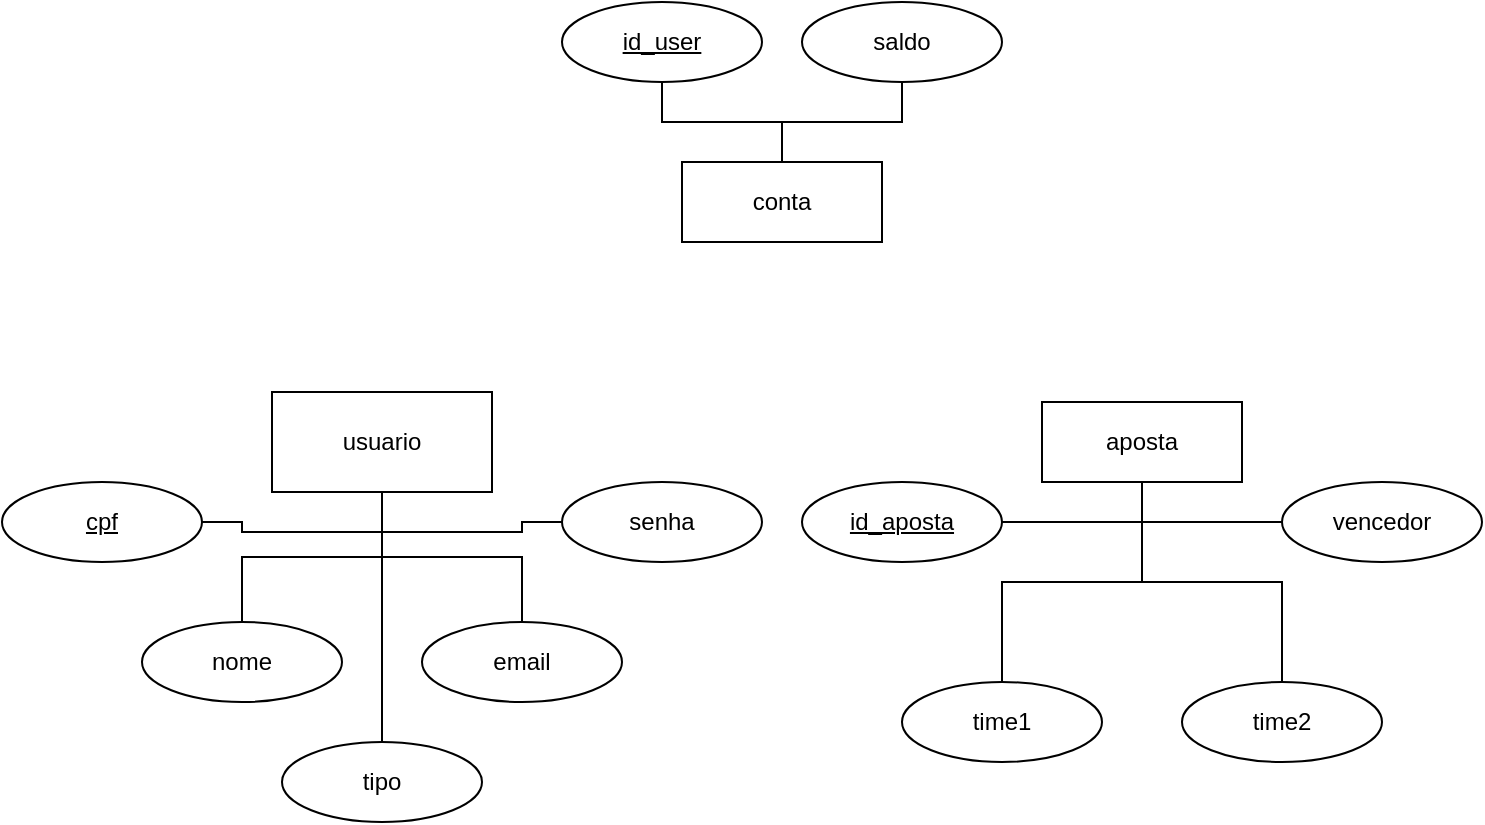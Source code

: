 <mxfile version="24.7.7">
  <diagram name="Página-1" id="IHEpkmDW0GbL0TSdh8l_">
    <mxGraphModel dx="955" dy="506" grid="1" gridSize="10" guides="1" tooltips="1" connect="1" arrows="1" fold="1" page="1" pageScale="1" pageWidth="827" pageHeight="1169" math="0" shadow="0">
      <root>
        <mxCell id="0" />
        <mxCell id="1" parent="0" />
        <mxCell id="A5cxYsMhLrtSdASNx0yI-1" value="usuario" style="html=1;whiteSpace=wrap;" vertex="1" parent="1">
          <mxGeometry x="185" y="335" width="110" height="50" as="geometry" />
        </mxCell>
        <mxCell id="A5cxYsMhLrtSdASNx0yI-9" style="edgeStyle=orthogonalEdgeStyle;rounded=0;orthogonalLoop=1;jettySize=auto;html=1;entryX=0.5;entryY=1;entryDx=0;entryDy=0;endArrow=none;endFill=0;" edge="1" parent="1" source="A5cxYsMhLrtSdASNx0yI-2" target="A5cxYsMhLrtSdASNx0yI-1">
          <mxGeometry relative="1" as="geometry" />
        </mxCell>
        <mxCell id="A5cxYsMhLrtSdASNx0yI-2" value="nome" style="ellipse;whiteSpace=wrap;html=1;align=center;" vertex="1" parent="1">
          <mxGeometry x="120" y="450" width="100" height="40" as="geometry" />
        </mxCell>
        <mxCell id="A5cxYsMhLrtSdASNx0yI-8" style="edgeStyle=orthogonalEdgeStyle;rounded=0;orthogonalLoop=1;jettySize=auto;html=1;entryX=0.5;entryY=1;entryDx=0;entryDy=0;endArrow=none;endFill=0;" edge="1" parent="1" source="A5cxYsMhLrtSdASNx0yI-3" target="A5cxYsMhLrtSdASNx0yI-1">
          <mxGeometry relative="1" as="geometry" />
        </mxCell>
        <mxCell id="A5cxYsMhLrtSdASNx0yI-3" value="cpf" style="ellipse;whiteSpace=wrap;html=1;align=center;fontStyle=4;" vertex="1" parent="1">
          <mxGeometry x="50" y="380" width="100" height="40" as="geometry" />
        </mxCell>
        <mxCell id="A5cxYsMhLrtSdASNx0yI-10" style="edgeStyle=orthogonalEdgeStyle;rounded=0;orthogonalLoop=1;jettySize=auto;html=1;entryX=0.5;entryY=1;entryDx=0;entryDy=0;endArrow=none;endFill=0;" edge="1" parent="1" source="A5cxYsMhLrtSdASNx0yI-4" target="A5cxYsMhLrtSdASNx0yI-1">
          <mxGeometry relative="1" as="geometry" />
        </mxCell>
        <mxCell id="A5cxYsMhLrtSdASNx0yI-4" value="email" style="ellipse;whiteSpace=wrap;html=1;align=center;" vertex="1" parent="1">
          <mxGeometry x="260" y="450" width="100" height="40" as="geometry" />
        </mxCell>
        <mxCell id="A5cxYsMhLrtSdASNx0yI-11" style="edgeStyle=orthogonalEdgeStyle;rounded=0;orthogonalLoop=1;jettySize=auto;html=1;entryX=0.5;entryY=1;entryDx=0;entryDy=0;endArrow=none;endFill=0;" edge="1" parent="1" source="A5cxYsMhLrtSdASNx0yI-5" target="A5cxYsMhLrtSdASNx0yI-1">
          <mxGeometry relative="1" as="geometry" />
        </mxCell>
        <mxCell id="A5cxYsMhLrtSdASNx0yI-5" value="senha" style="ellipse;whiteSpace=wrap;html=1;align=center;" vertex="1" parent="1">
          <mxGeometry x="330" y="380" width="100" height="40" as="geometry" />
        </mxCell>
        <mxCell id="A5cxYsMhLrtSdASNx0yI-12" value="aposta" style="whiteSpace=wrap;html=1;align=center;" vertex="1" parent="1">
          <mxGeometry x="570" y="340" width="100" height="40" as="geometry" />
        </mxCell>
        <mxCell id="A5cxYsMhLrtSdASNx0yI-20" style="edgeStyle=orthogonalEdgeStyle;rounded=0;orthogonalLoop=1;jettySize=auto;html=1;entryX=0.5;entryY=1;entryDx=0;entryDy=0;endArrow=none;endFill=0;" edge="1" parent="1" source="A5cxYsMhLrtSdASNx0yI-15" target="A5cxYsMhLrtSdASNx0yI-12">
          <mxGeometry relative="1" as="geometry" />
        </mxCell>
        <mxCell id="A5cxYsMhLrtSdASNx0yI-15" value="time1" style="ellipse;whiteSpace=wrap;html=1;align=center;" vertex="1" parent="1">
          <mxGeometry x="500" y="480" width="100" height="40" as="geometry" />
        </mxCell>
        <mxCell id="A5cxYsMhLrtSdASNx0yI-22" style="edgeStyle=orthogonalEdgeStyle;rounded=0;orthogonalLoop=1;jettySize=auto;html=1;entryX=0.5;entryY=1;entryDx=0;entryDy=0;endArrow=none;endFill=0;" edge="1" parent="1" source="A5cxYsMhLrtSdASNx0yI-16" target="A5cxYsMhLrtSdASNx0yI-12">
          <mxGeometry relative="1" as="geometry" />
        </mxCell>
        <mxCell id="A5cxYsMhLrtSdASNx0yI-16" value="time2" style="ellipse;whiteSpace=wrap;html=1;align=center;" vertex="1" parent="1">
          <mxGeometry x="640" y="480" width="100" height="40" as="geometry" />
        </mxCell>
        <mxCell id="A5cxYsMhLrtSdASNx0yI-19" style="edgeStyle=orthogonalEdgeStyle;rounded=0;orthogonalLoop=1;jettySize=auto;html=1;entryX=0.5;entryY=1;entryDx=0;entryDy=0;endArrow=none;endFill=0;" edge="1" parent="1" source="A5cxYsMhLrtSdASNx0yI-17" target="A5cxYsMhLrtSdASNx0yI-12">
          <mxGeometry relative="1" as="geometry" />
        </mxCell>
        <mxCell id="A5cxYsMhLrtSdASNx0yI-17" value="id_aposta" style="ellipse;whiteSpace=wrap;html=1;align=center;fontStyle=4;" vertex="1" parent="1">
          <mxGeometry x="450" y="380" width="100" height="40" as="geometry" />
        </mxCell>
        <mxCell id="A5cxYsMhLrtSdASNx0yI-23" style="edgeStyle=orthogonalEdgeStyle;rounded=0;orthogonalLoop=1;jettySize=auto;html=1;entryX=0.5;entryY=1;entryDx=0;entryDy=0;endArrow=none;endFill=0;" edge="1" parent="1" source="A5cxYsMhLrtSdASNx0yI-18" target="A5cxYsMhLrtSdASNx0yI-12">
          <mxGeometry relative="1" as="geometry" />
        </mxCell>
        <mxCell id="A5cxYsMhLrtSdASNx0yI-18" value="vencedor" style="ellipse;whiteSpace=wrap;html=1;align=center;" vertex="1" parent="1">
          <mxGeometry x="690" y="380" width="100" height="40" as="geometry" />
        </mxCell>
        <mxCell id="A5cxYsMhLrtSdASNx0yI-26" style="edgeStyle=orthogonalEdgeStyle;rounded=0;orthogonalLoop=1;jettySize=auto;html=1;entryX=0.5;entryY=1;entryDx=0;entryDy=0;endArrow=none;endFill=0;" edge="1" parent="1" source="A5cxYsMhLrtSdASNx0yI-25" target="A5cxYsMhLrtSdASNx0yI-1">
          <mxGeometry relative="1" as="geometry" />
        </mxCell>
        <mxCell id="A5cxYsMhLrtSdASNx0yI-25" value="tipo" style="ellipse;whiteSpace=wrap;html=1;align=center;" vertex="1" parent="1">
          <mxGeometry x="190" y="510" width="100" height="40" as="geometry" />
        </mxCell>
        <mxCell id="A5cxYsMhLrtSdASNx0yI-28" value="conta" style="whiteSpace=wrap;html=1;align=center;" vertex="1" parent="1">
          <mxGeometry x="390" y="220" width="100" height="40" as="geometry" />
        </mxCell>
        <mxCell id="A5cxYsMhLrtSdASNx0yI-32" style="edgeStyle=orthogonalEdgeStyle;rounded=0;orthogonalLoop=1;jettySize=auto;html=1;entryX=0.5;entryY=0;entryDx=0;entryDy=0;endArrow=none;endFill=0;" edge="1" parent="1" source="A5cxYsMhLrtSdASNx0yI-29" target="A5cxYsMhLrtSdASNx0yI-28">
          <mxGeometry relative="1" as="geometry" />
        </mxCell>
        <mxCell id="A5cxYsMhLrtSdASNx0yI-29" value="saldo" style="ellipse;whiteSpace=wrap;html=1;align=center;" vertex="1" parent="1">
          <mxGeometry x="450" y="140" width="100" height="40" as="geometry" />
        </mxCell>
        <mxCell id="A5cxYsMhLrtSdASNx0yI-31" style="edgeStyle=orthogonalEdgeStyle;rounded=0;orthogonalLoop=1;jettySize=auto;html=1;entryX=0.5;entryY=0;entryDx=0;entryDy=0;endArrow=none;endFill=0;" edge="1" parent="1" source="A5cxYsMhLrtSdASNx0yI-30" target="A5cxYsMhLrtSdASNx0yI-28">
          <mxGeometry relative="1" as="geometry" />
        </mxCell>
        <mxCell id="A5cxYsMhLrtSdASNx0yI-30" value="id_user" style="ellipse;whiteSpace=wrap;html=1;align=center;fontStyle=4;" vertex="1" parent="1">
          <mxGeometry x="330" y="140" width="100" height="40" as="geometry" />
        </mxCell>
      </root>
    </mxGraphModel>
  </diagram>
</mxfile>
